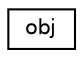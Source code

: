 digraph "Graphical Class Hierarchy"
{
 // LATEX_PDF_SIZE
  edge [fontname="Helvetica",fontsize="10",labelfontname="Helvetica",labelfontsize="10"];
  node [fontname="Helvetica",fontsize="10",shape=record];
  rankdir="LR";
  Node0 [label="obj",height=0.2,width=0.4,color="black", fillcolor="white", style="filled",URL="$structobj.html",tooltip=" "];
}
